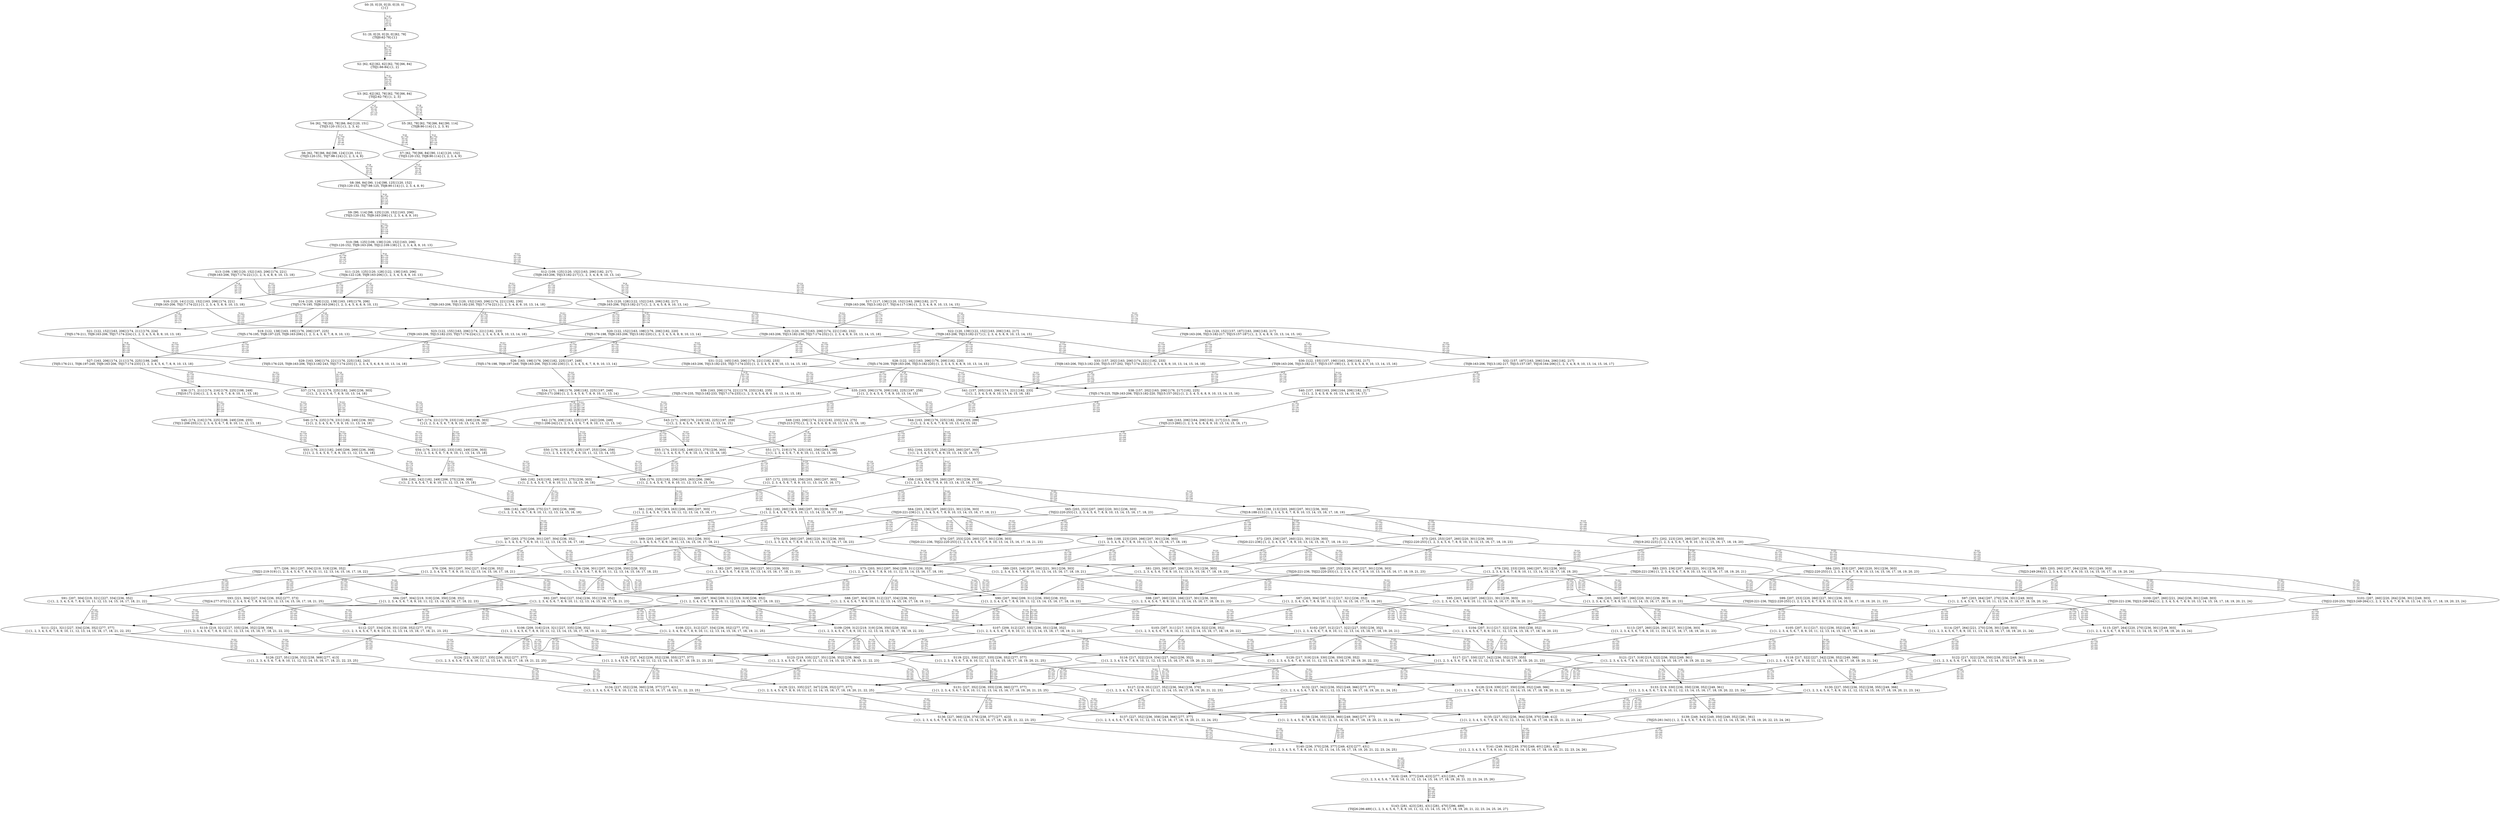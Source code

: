 digraph {
	S0[label="S0: [0, 0] [0, 0] [0, 0] [0, 0] \n{}{}"];
	S1[label="S1: [0, 0] [0, 0] [0, 0] [62, 78] \n{T0J0:62-78}{1}"];
	S2[label="S2: [62, 62] [62, 62] [62, 78] [66, 84] \n{T0J1:66-84}{1, 2}"];
	S3[label="S3: [62, 62] [62, 78] [62, 79] [66, 84] \n{T0J2:62-79}{1, 2, 3}"];
	S4[label="S4: [62, 78] [62, 78] [66, 84] [120, 151] \n{T0J3:120-151}{1, 2, 3, 4}"];
	S5[label="S5: [62, 78] [62, 79] [66, 84] [90, 114] \n{T0J8:90-114}{1, 2, 3, 9}"];
	S6[label="S6: [62, 78] [66, 84] [98, 124] [120, 151] \n{T0J3:120-151, T0J7:98-124}{1, 2, 3, 4, 8}"];
	S7[label="S7: [62, 79] [66, 84] [90, 114] [120, 152] \n{T0J3:120-152, T0J8:90-114}{1, 2, 3, 4, 9}"];
	S8[label="S8: [66, 84] [90, 114] [98, 125] [120, 152] \n{T0J3:120-152, T0J7:98-125, T0J8:90-114}{1, 2, 3, 4, 8, 9}"];
	S9[label="S9: [90, 114] [98, 125] [120, 152] [163, 206] \n{T0J3:120-152, T0J9:163-206}{1, 2, 3, 4, 8, 9, 10}"];
	S10[label="S10: [98, 125] [109, 138] [120, 152] [163, 206] \n{T0J3:120-152, T0J9:163-206, T0J12:109-138}{1, 2, 3, 4, 8, 9, 10, 13}"];
	S11[label="S11: [120, 125] [120, 128] [122, 138] [163, 206] \n{T0J4:122-128, T0J9:163-206}{1, 2, 3, 4, 5, 8, 9, 10, 13}"];
	S12[label="S12: [109, 125] [120, 152] [163, 206] [182, 217] \n{T0J9:163-206, T0J13:182-217}{1, 2, 3, 4, 8, 9, 10, 13, 14}"];
	S13[label="S13: [109, 138] [120, 152] [163, 206] [174, 221] \n{T0J9:163-206, T0J17:174-221}{1, 2, 3, 4, 8, 9, 10, 13, 18}"];
	S14[label="S14: [120, 128] [122, 138] [163, 195] [176, 206] \n{T0J5:176-195, T0J9:163-206}{1, 2, 3, 4, 5, 6, 8, 9, 10, 13}"];
	S15[label="S15: [120, 128] [122, 152] [163, 206] [182, 217] \n{T0J9:163-206, T0J13:182-217}{1, 2, 3, 4, 5, 8, 9, 10, 13, 14}"];
	S16[label="S16: [120, 141] [122, 152] [163, 206] [174, 221] \n{T0J9:163-206, T0J17:174-221}{1, 2, 3, 4, 5, 8, 9, 10, 13, 18}"];
	S17[label="S17: [117, 136] [120, 152] [163, 206] [182, 217] \n{T0J9:163-206, T0J13:182-217, T0J14:117-136}{1, 2, 3, 4, 8, 9, 10, 13, 14, 15}"];
	S18[label="S18: [120, 152] [163, 206] [174, 221] [182, 230] \n{T0J9:163-206, T0J13:182-230, T0J17:174-221}{1, 2, 3, 4, 8, 9, 10, 13, 14, 18}"];
	S19[label="S19: [122, 138] [163, 195] [176, 206] [197, 225] \n{T0J5:176-195, T0J6:197-225, T0J9:163-206}{1, 2, 3, 4, 5, 6, 7, 8, 9, 10, 13}"];
	S20[label="S20: [122, 152] [163, 198] [176, 206] [182, 220] \n{T0J5:176-198, T0J9:163-206, T0J13:182-220}{1, 2, 3, 4, 5, 6, 8, 9, 10, 13, 14}"];
	S21[label="S21: [122, 152] [163, 206] [174, 211] [176, 224] \n{T0J5:176-211, T0J9:163-206, T0J17:174-224}{1, 2, 3, 4, 5, 6, 8, 9, 10, 13, 18}"];
	S22[label="S22: [120, 139] [122, 152] [163, 206] [182, 217] \n{T0J9:163-206, T0J13:182-217}{1, 2, 3, 4, 5, 8, 9, 10, 13, 14, 15}"];
	S23[label="S23: [122, 155] [163, 206] [174, 221] [182, 233] \n{T0J9:163-206, T0J13:182-233, T0J17:174-224}{1, 2, 3, 4, 5, 8, 9, 10, 13, 14, 18}"];
	S24[label="S24: [120, 152] [157, 187] [163, 206] [182, 217] \n{T0J9:163-206, T0J13:182-217, T0J15:157-187}{1, 2, 3, 4, 8, 9, 10, 13, 14, 15, 16}"];
	S25[label="S25: [120, 162] [163, 206] [174, 221] [182, 232] \n{T0J9:163-206, T0J13:182-230, T0J17:174-232}{1, 2, 3, 4, 8, 9, 10, 13, 14, 15, 18}"];
	S26[label="S26: [163, 198] [176, 206] [182, 225] [197, 249] \n{T0J5:176-198, T0J6:197-249, T0J9:163-206, T0J13:182-230}{1, 2, 3, 4, 5, 6, 7, 8, 9, 10, 13, 14}"];
	S27[label="S27: [163, 206] [174, 211] [176, 225] [198, 249] \n{T0J5:176-211, T0J6:197-249, T0J9:163-206, T0J17:174-233}{1, 2, 3, 4, 5, 6, 7, 8, 9, 10, 13, 18}"];
	S28[label="S28: [122, 162] [163, 206] [176, 209] [182, 220] \n{T0J5:176-209, T0J9:163-206, T0J13:182-220}{1, 2, 3, 4, 5, 6, 8, 9, 10, 13, 14, 15}"];
	S29[label="S29: [163, 206] [174, 221] [176, 225] [182, 243] \n{T0J5:176-225, T0J9:163-206, T0J13:182-243, T0J17:174-233}{1, 2, 3, 4, 5, 6, 8, 9, 10, 13, 14, 18}"];
	S30[label="S30: [122, 155] [157, 190] [163, 206] [182, 217] \n{T0J9:163-206, T0J13:182-217, T0J15:157-190}{1, 2, 3, 4, 5, 8, 9, 10, 13, 14, 15, 16}"];
	S31[label="S31: [122, 165] [163, 206] [174, 221] [182, 233] \n{T0J9:163-206, T0J13:182-233, T0J17:174-233}{1, 2, 3, 4, 5, 8, 9, 10, 13, 14, 15, 18}"];
	S32[label="S32: [157, 187] [163, 206] [164, 206] [182, 217] \n{T0J9:163-206, T0J13:182-217, T0J15:157-187, T0J16:164-206}{1, 2, 3, 4, 8, 9, 10, 13, 14, 15, 16, 17}"];
	S33[label="S33: [157, 202] [163, 206] [174, 221] [182, 233] \n{T0J9:163-206, T0J13:182-230, T0J15:157-202, T0J17:174-233}{1, 2, 3, 4, 8, 9, 10, 13, 14, 15, 16, 18}"];
	S34[label="S34: [171, 198] [176, 208] [182, 225] [197, 249] \n{T0J10:171-208}{1, 2, 3, 4, 5, 6, 7, 8, 9, 10, 11, 13, 14}"];
	S35[label="S35: [163, 206] [176, 209] [182, 225] [197, 259] \n{}{1, 2, 3, 4, 5, 6, 7, 8, 9, 10, 13, 14, 15}"];
	S36[label="S36: [171, 211] [174, 216] [176, 225] [198, 249] \n{T0J10:171-216}{1, 2, 3, 4, 5, 6, 7, 8, 9, 10, 11, 13, 18}"];
	S37[label="S37: [174, 221] [176, 225] [182, 249] [236, 303] \n{}{1, 2, 3, 4, 5, 6, 7, 8, 9, 10, 13, 14, 18}"];
	S38[label="S38: [157, 202] [163, 206] [176, 217] [182, 225] \n{T0J5:176-225, T0J9:163-206, T0J13:182-220, T0J15:157-202}{1, 2, 3, 4, 5, 6, 8, 9, 10, 13, 14, 15, 16}"];
	S39[label="S39: [163, 206] [174, 221] [178, 233] [182, 235] \n{T0J5:176-235, T0J13:182-233, T0J17:174-233}{1, 2, 3, 4, 5, 6, 8, 9, 10, 13, 14, 15, 18}"];
	S40[label="S40: [157, 190] [163, 206] [164, 206] [182, 217] \n{}{1, 2, 3, 4, 5, 8, 9, 10, 13, 14, 15, 16, 17}"];
	S41[label="S41: [157, 205] [163, 206] [174, 221] [182, 233] \n{}{1, 2, 3, 4, 5, 8, 9, 10, 13, 14, 15, 16, 18}"];
	S42[label="S42: [176, 208] [182, 225] [197, 242] [206, 249] \n{T0J11:206-242}{1, 2, 3, 4, 5, 6, 7, 8, 9, 10, 11, 12, 13, 14}"];
	S43[label="S43: [171, 209] [176, 216] [182, 225] [197, 259] \n{}{1, 2, 3, 4, 5, 6, 7, 8, 9, 10, 11, 13, 14, 15}"];
	S44[label="S44: [163, 209] [176, 225] [182, 256] [203, 299] \n{}{1, 2, 3, 4, 5, 6, 7, 8, 9, 10, 13, 14, 15, 16}"];
	S45[label="S45: [174, 216] [176, 225] [198, 249] [206, 255] \n{T0J11:206-255}{1, 2, 3, 4, 5, 6, 7, 8, 9, 10, 11, 12, 13, 18}"];
	S46[label="S46: [174, 225] [176, 231] [182, 249] [236, 303] \n{}{1, 2, 3, 4, 5, 6, 7, 8, 9, 10, 11, 13, 14, 18}"];
	S47[label="S47: [174, 221] [178, 233] [182, 249] [236, 303] \n{}{1, 2, 3, 4, 5, 6, 7, 8, 9, 10, 13, 14, 15, 18}"];
	S48[label="S48: [163, 206] [164, 206] [182, 217] [213, 260] \n{T0J5:213-260}{1, 2, 3, 4, 5, 6, 8, 9, 10, 13, 14, 15, 16, 17}"];
	S49[label="S49: [163, 206] [174, 221] [182, 233] [213, 275] \n{T0J5:213-275}{1, 2, 3, 4, 5, 6, 8, 9, 10, 13, 14, 15, 16, 18}"];
	S50[label="S50: [176, 219] [182, 225] [197, 253] [206, 259] \n{}{1, 2, 3, 4, 5, 6, 7, 8, 9, 10, 11, 12, 13, 14, 15}"];
	S51[label="S51: [171, 219] [176, 225] [182, 256] [203, 299] \n{}{1, 2, 3, 4, 5, 6, 7, 8, 9, 10, 11, 13, 14, 15, 16}"];
	S52[label="S52: [164, 225] [182, 256] [203, 260] [207, 303] \n{}{1, 2, 3, 4, 5, 6, 7, 8, 9, 10, 13, 14, 15, 16, 17}"];
	S53[label="S53: [176, 231] [182, 249] [206, 269] [236, 308] \n{}{1, 2, 3, 4, 5, 6, 7, 8, 9, 10, 11, 12, 13, 14, 18}"];
	S54[label="S54: [176, 231] [182, 233] [182, 249] [236, 303] \n{}{1, 2, 3, 4, 5, 6, 7, 8, 9, 10, 11, 13, 14, 15, 18}"];
	S55[label="S55: [174, 233] [182, 249] [213, 275] [236, 303] \n{}{1, 2, 3, 4, 5, 6, 7, 8, 9, 10, 13, 14, 15, 16, 18}"];
	S56[label="S56: [176, 225] [182, 256] [203, 263] [206, 299] \n{}{1, 2, 3, 4, 5, 6, 7, 8, 9, 10, 11, 12, 13, 14, 15, 16}"];
	S57[label="S57: [172, 235] [182, 256] [203, 260] [207, 303] \n{}{1, 2, 3, 4, 5, 6, 7, 8, 9, 10, 11, 13, 14, 15, 16, 17}"];
	S58[label="S58: [182, 256] [203, 260] [207, 301] [236, 303] \n{}{1, 2, 3, 4, 5, 6, 7, 8, 9, 10, 13, 14, 15, 16, 17, 18}"];
	S59[label="S59: [182, 242] [182, 249] [206, 275] [236, 308] \n{}{1, 2, 3, 4, 5, 6, 7, 8, 9, 10, 11, 12, 13, 14, 15, 18}"];
	S60[label="S60: [182, 243] [182, 249] [213, 275] [236, 303] \n{}{1, 2, 3, 4, 5, 6, 7, 8, 9, 10, 11, 13, 14, 15, 16, 18}"];
	S61[label="S61: [182, 256] [203, 263] [206, 280] [207, 303] \n{}{1, 2, 3, 4, 5, 6, 7, 8, 9, 10, 11, 12, 13, 14, 15, 16, 17}"];
	S62[label="S62: [182, 260] [203, 266] [207, 301] [236, 303] \n{}{1, 2, 3, 4, 5, 6, 7, 8, 9, 10, 11, 13, 14, 15, 16, 17, 18}"];
	S63[label="S63: [188, 213] [203, 260] [207, 301] [236, 303] \n{T0J18:188-213}{1, 2, 3, 4, 5, 6, 7, 8, 9, 10, 13, 14, 15, 16, 17, 18, 19}"];
	S64[label="S64: [203, 236] [207, 260] [221, 301] [236, 303] \n{T0J20:221-236}{1, 2, 3, 4, 5, 6, 7, 8, 9, 10, 13, 14, 15, 16, 17, 18, 21}"];
	S65[label="S65: [203, 253] [207, 260] [220, 301] [236, 303] \n{T0J22:220-253}{1, 2, 3, 4, 5, 6, 7, 8, 9, 10, 13, 14, 15, 16, 17, 18, 23}"];
	S66[label="S66: [182, 249] [206, 275] [217, 293] [236, 308] \n{}{1, 2, 3, 4, 5, 6, 7, 8, 9, 10, 11, 12, 13, 14, 15, 16, 18}"];
	S67[label="S67: [203, 275] [206, 301] [207, 304] [236, 352] \n{}{1, 2, 3, 4, 5, 6, 7, 8, 9, 10, 11, 12, 13, 14, 15, 16, 17, 18}"];
	S68[label="S68: [188, 223] [203, 266] [207, 301] [236, 303] \n{}{1, 2, 3, 4, 5, 6, 7, 8, 9, 10, 11, 13, 14, 15, 16, 17, 18, 19}"];
	S69[label="S69: [203, 246] [207, 266] [221, 301] [236, 303] \n{}{1, 2, 3, 4, 5, 6, 7, 8, 9, 10, 11, 13, 14, 15, 16, 17, 18, 21}"];
	S70[label="S70: [203, 260] [207, 266] [220, 301] [236, 303] \n{}{1, 2, 3, 4, 5, 6, 7, 8, 9, 10, 11, 13, 14, 15, 16, 17, 18, 23}"];
	S71[label="S71: [202, 223] [203, 260] [207, 301] [236, 303] \n{T0J19:202-223}{1, 2, 3, 4, 5, 6, 7, 8, 9, 10, 13, 14, 15, 16, 17, 18, 19, 20}"];
	S72[label="S72: [203, 236] [207, 260] [221, 301] [236, 303] \n{T0J20:221-236}{1, 2, 3, 4, 5, 6, 7, 8, 9, 10, 13, 14, 15, 16, 17, 18, 19, 21}"];
	S73[label="S73: [203, 253] [207, 260] [220, 301] [236, 303] \n{T0J22:220-253}{1, 2, 3, 4, 5, 6, 7, 8, 9, 10, 13, 14, 15, 16, 17, 18, 19, 23}"];
	S74[label="S74: [207, 253] [220, 260] [227, 301] [236, 303] \n{T0J20:221-236, T0J22:220-253}{1, 2, 3, 4, 5, 6, 7, 8, 9, 10, 13, 14, 15, 16, 17, 18, 21, 23}"];
	S75[label="S75: [203, 301] [207, 304] [209, 311] [236, 352] \n{}{1, 2, 3, 4, 5, 6, 7, 8, 9, 10, 11, 12, 13, 14, 15, 16, 17, 18, 19}"];
	S76[label="S76: [206, 301] [207, 304] [227, 334] [236, 352] \n{}{1, 2, 3, 4, 5, 6, 7, 8, 9, 10, 11, 12, 13, 14, 15, 16, 17, 18, 21}"];
	S77[label="S77: [206, 301] [207, 304] [219, 319] [236, 352] \n{T0J21:219-319}{1, 2, 3, 4, 5, 6, 7, 8, 9, 10, 11, 12, 13, 14, 15, 16, 17, 18, 22}"];
	S78[label="S78: [206, 301] [207, 304] [236, 350] [238, 352] \n{}{1, 2, 3, 4, 5, 6, 7, 8, 9, 10, 11, 12, 13, 14, 15, 16, 17, 18, 23}"];
	S79[label="S79: [202, 233] [203, 266] [207, 301] [236, 303] \n{}{1, 2, 3, 4, 5, 6, 7, 8, 9, 10, 11, 13, 14, 15, 16, 17, 18, 19, 20}"];
	S80[label="S80: [203, 246] [207, 266] [221, 301] [236, 303] \n{}{1, 2, 3, 4, 5, 6, 7, 8, 9, 10, 11, 13, 14, 15, 16, 17, 18, 19, 21}"];
	S81[label="S81: [203, 260] [207, 266] [220, 301] [236, 303] \n{}{1, 2, 3, 4, 5, 6, 7, 8, 9, 10, 11, 13, 14, 15, 16, 17, 18, 19, 23}"];
	S82[label="S82: [207, 260] [220, 266] [227, 301] [236, 303] \n{}{1, 2, 3, 4, 5, 6, 7, 8, 9, 10, 11, 13, 14, 15, 16, 17, 18, 21, 23}"];
	S83[label="S83: [203, 236] [207, 260] [221, 301] [236, 303] \n{T0J20:221-236}{1, 2, 3, 4, 5, 6, 7, 8, 9, 10, 13, 14, 15, 16, 17, 18, 19, 20, 21}"];
	S84[label="S84: [203, 253] [207, 260] [220, 301] [236, 303] \n{T0J22:220-253}{1, 2, 3, 4, 5, 6, 7, 8, 9, 10, 13, 14, 15, 16, 17, 18, 19, 20, 23}"];
	S85[label="S85: [203, 260] [207, 264] [236, 301] [249, 303] \n{T0J23:249-264}{1, 2, 3, 4, 5, 6, 7, 8, 9, 10, 13, 14, 15, 16, 17, 18, 19, 20, 24}"];
	S86[label="S86: [207, 253] [220, 260] [227, 301] [236, 303] \n{T0J20:221-236, T0J22:220-253}{1, 2, 3, 4, 5, 6, 7, 8, 9, 10, 13, 14, 15, 16, 17, 18, 19, 21, 23}"];
	S87[label="S87: [203, 304] [207, 311] [217, 321] [236, 352] \n{}{1, 2, 3, 4, 5, 6, 7, 8, 9, 10, 11, 12, 13, 14, 15, 16, 17, 18, 19, 20}"];
	S88[label="S88: [207, 304] [209, 312] [227, 334] [236, 352] \n{}{1, 2, 3, 4, 5, 6, 7, 8, 9, 10, 11, 12, 13, 14, 15, 16, 17, 18, 19, 21}"];
	S89[label="S89: [207, 304] [209, 311] [219, 319] [236, 352] \n{}{1, 2, 3, 4, 5, 6, 7, 8, 9, 10, 11, 12, 13, 14, 15, 16, 17, 18, 19, 22}"];
	S90[label="S90: [207, 304] [209, 311] [236, 350] [238, 352] \n{}{1, 2, 3, 4, 5, 6, 7, 8, 9, 10, 11, 12, 13, 14, 15, 16, 17, 18, 19, 23}"];
	S91[label="S91: [207, 304] [219, 321] [227, 334] [236, 352] \n{}{1, 2, 3, 4, 5, 6, 7, 8, 9, 10, 11, 12, 13, 14, 15, 16, 17, 18, 21, 22}"];
	S92[label="S92: [207, 304] [227, 334] [236, 351] [238, 352] \n{}{1, 2, 3, 4, 5, 6, 7, 8, 9, 10, 11, 12, 13, 14, 15, 16, 17, 18, 21, 23}"];
	S93[label="S93: [221, 304] [227, 334] [236, 352] [277, 373] \n{T0J24:277-373}{1, 2, 3, 4, 5, 6, 7, 8, 9, 10, 11, 12, 13, 14, 15, 16, 17, 18, 21, 25}"];
	S94[label="S94: [207, 304] [219, 319] [236, 350] [238, 352] \n{}{1, 2, 3, 4, 5, 6, 7, 8, 9, 10, 11, 12, 13, 14, 15, 16, 17, 18, 22, 23}"];
	S95[label="S95: [203, 246] [207, 266] [221, 301] [236, 303] \n{}{1, 2, 3, 4, 5, 6, 7, 8, 9, 10, 11, 13, 14, 15, 16, 17, 18, 19, 20, 21}"];
	S96[label="S96: [203, 260] [207, 266] [220, 301] [236, 303] \n{}{1, 2, 3, 4, 5, 6, 7, 8, 9, 10, 11, 13, 14, 15, 16, 17, 18, 19, 20, 23}"];
	S97[label="S97: [203, 264] [207, 270] [236, 301] [249, 303] \n{}{1, 2, 3, 4, 5, 6, 7, 8, 9, 10, 11, 13, 14, 15, 16, 17, 18, 19, 20, 24}"];
	S98[label="S98: [207, 260] [220, 266] [227, 301] [236, 303] \n{}{1, 2, 3, 4, 5, 6, 7, 8, 9, 10, 11, 13, 14, 15, 16, 17, 18, 19, 21, 23}"];
	S99[label="S99: [207, 253] [220, 260] [227, 301] [236, 303] \n{T0J20:221-236, T0J22:220-253}{1, 2, 3, 4, 5, 6, 7, 8, 9, 10, 13, 14, 15, 16, 17, 18, 19, 20, 21, 23}"];
	S100[label="S100: [207, 260] [221, 264] [236, 301] [249, 303] \n{T0J20:221-236, T0J23:249-264}{1, 2, 3, 4, 5, 6, 7, 8, 9, 10, 13, 14, 15, 16, 17, 18, 19, 20, 21, 24}"];
	S101[label="S101: [207, 260] [220, 264] [236, 301] [249, 303] \n{T0J22:220-253, T0J23:249-264}{1, 2, 3, 4, 5, 6, 7, 8, 9, 10, 13, 14, 15, 16, 17, 18, 19, 20, 23, 24}"];
	S102[label="S102: [207, 312] [217, 322] [227, 335] [236, 352] \n{}{1, 2, 3, 4, 5, 6, 7, 8, 9, 10, 11, 12, 13, 14, 15, 16, 17, 18, 19, 20, 21}"];
	S103[label="S103: [207, 311] [217, 319] [219, 322] [236, 352] \n{}{1, 2, 3, 4, 5, 6, 7, 8, 9, 10, 11, 12, 13, 14, 15, 16, 17, 18, 19, 20, 22}"];
	S104[label="S104: [207, 311] [217, 322] [236, 350] [238, 352] \n{}{1, 2, 3, 4, 5, 6, 7, 8, 9, 10, 11, 12, 13, 14, 15, 16, 17, 18, 19, 20, 23}"];
	S105[label="S105: [207, 311] [217, 321] [236, 352] [249, 361] \n{}{1, 2, 3, 4, 5, 6, 7, 8, 9, 10, 11, 12, 13, 14, 15, 16, 17, 18, 19, 20, 24}"];
	S106[label="S106: [209, 316] [219, 321] [227, 335] [236, 352] \n{}{1, 2, 3, 4, 5, 6, 7, 8, 9, 10, 11, 12, 13, 14, 15, 16, 17, 18, 19, 21, 22}"];
	S107[label="S107: [209, 312] [227, 335] [236, 351] [238, 352] \n{}{1, 2, 3, 4, 5, 6, 7, 8, 9, 10, 11, 12, 13, 14, 15, 16, 17, 18, 19, 21, 23}"];
	S108[label="S108: [221, 312] [227, 334] [236, 352] [277, 373] \n{}{1, 2, 3, 4, 5, 6, 7, 8, 9, 10, 11, 12, 13, 14, 15, 16, 17, 18, 19, 21, 25}"];
	S109[label="S109: [209, 312] [219, 319] [236, 350] [238, 352] \n{}{1, 2, 3, 4, 5, 6, 7, 8, 9, 10, 11, 12, 13, 14, 15, 16, 17, 18, 19, 22, 23}"];
	S110[label="S110: [219, 321] [227, 335] [236, 352] [238, 356] \n{}{1, 2, 3, 4, 5, 6, 7, 8, 9, 10, 11, 12, 13, 14, 15, 16, 17, 18, 21, 22, 23}"];
	S111[label="S111: [221, 321] [227, 334] [236, 352] [277, 377] \n{}{1, 2, 3, 4, 5, 6, 7, 8, 9, 10, 11, 12, 13, 14, 15, 16, 17, 18, 21, 22, 25}"];
	S112[label="S112: [227, 334] [236, 351] [238, 352] [277, 373] \n{}{1, 2, 3, 4, 5, 6, 7, 8, 9, 10, 11, 12, 13, 14, 15, 16, 17, 18, 21, 23, 25}"];
	S113[label="S113: [207, 260] [220, 266] [227, 301] [236, 303] \n{}{1, 2, 3, 4, 5, 6, 7, 8, 9, 10, 11, 13, 14, 15, 16, 17, 18, 19, 20, 21, 23}"];
	S114[label="S114: [207, 264] [221, 270] [236, 301] [249, 303] \n{}{1, 2, 3, 4, 5, 6, 7, 8, 9, 10, 11, 13, 14, 15, 16, 17, 18, 19, 20, 21, 24}"];
	S115[label="S115: [207, 264] [220, 270] [236, 301] [249, 303] \n{}{1, 2, 3, 4, 5, 6, 7, 8, 9, 10, 11, 13, 14, 15, 16, 17, 18, 19, 20, 23, 24}"];
	S116[label="S116: [217, 322] [219, 334] [227, 342] [236, 352] \n{}{1, 2, 3, 4, 5, 6, 7, 8, 9, 10, 11, 12, 13, 14, 15, 16, 17, 18, 19, 20, 21, 22}"];
	S117[label="S117: [217, 330] [227, 342] [236, 352] [238, 355] \n{}{1, 2, 3, 4, 5, 6, 7, 8, 9, 10, 11, 12, 13, 14, 15, 16, 17, 18, 19, 20, 21, 23}"];
	S118[label="S118: [217, 322] [227, 342] [236, 352] [249, 366] \n{}{1, 2, 3, 4, 5, 6, 7, 8, 9, 10, 11, 12, 13, 14, 15, 16, 17, 18, 19, 20, 21, 24}"];
	S119[label="S119: [221, 330] [227, 335] [236, 352] [277, 377] \n{}{1, 2, 3, 4, 5, 6, 7, 8, 9, 10, 11, 12, 13, 14, 15, 16, 17, 18, 19, 20, 21, 25}"];
	S120[label="S120: [217, 319] [219, 330] [236, 350] [238, 352] \n{}{1, 2, 3, 4, 5, 6, 7, 8, 9, 10, 11, 12, 13, 14, 15, 16, 17, 18, 19, 20, 22, 23}"];
	S121[label="S121: [217, 319] [219, 322] [236, 352] [249, 361] \n{}{1, 2, 3, 4, 5, 6, 7, 8, 9, 10, 11, 12, 13, 14, 15, 16, 17, 18, 19, 20, 22, 24}"];
	S122[label="S122: [217, 322] [236, 350] [238, 352] [249, 361] \n{}{1, 2, 3, 4, 5, 6, 7, 8, 9, 10, 11, 12, 13, 14, 15, 16, 17, 18, 19, 20, 23, 24}"];
	S123[label="S123: [219, 335] [227, 351] [236, 352] [238, 364] \n{}{1, 2, 3, 4, 5, 6, 7, 8, 9, 10, 11, 12, 13, 14, 15, 16, 17, 18, 19, 21, 22, 23}"];
	S124[label="S124: [221, 329] [227, 335] [236, 352] [277, 377] \n{}{1, 2, 3, 4, 5, 6, 7, 8, 9, 10, 11, 12, 13, 14, 15, 16, 17, 18, 19, 21, 22, 25}"];
	S125[label="S125: [227, 342] [236, 352] [238, 355] [277, 377] \n{}{1, 2, 3, 4, 5, 6, 7, 8, 9, 10, 11, 12, 13, 14, 15, 16, 17, 18, 19, 21, 23, 25}"];
	S126[label="S126: [227, 351] [236, 352] [238, 369] [277, 413] \n{}{1, 2, 3, 4, 5, 6, 7, 8, 9, 10, 11, 12, 13, 14, 15, 16, 17, 18, 21, 22, 23, 25}"];
	S127[label="S127: [219, 351] [227, 352] [236, 364] [238, 370] \n{}{1, 2, 3, 4, 5, 6, 7, 8, 9, 10, 11, 12, 13, 14, 15, 16, 17, 18, 19, 20, 21, 22, 23}"];
	S128[label="S128: [219, 339] [227, 350] [236, 352] [249, 366] \n{}{1, 2, 3, 4, 5, 6, 7, 8, 9, 10, 11, 12, 13, 14, 15, 16, 17, 18, 19, 20, 21, 22, 24}"];
	S129[label="S129: [221, 335] [227, 347] [236, 352] [277, 377] \n{}{1, 2, 3, 4, 5, 6, 7, 8, 9, 10, 11, 12, 13, 14, 15, 16, 17, 18, 19, 20, 21, 22, 25}"];
	S130[label="S130: [227, 350] [236, 352] [238, 355] [249, 366] \n{}{1, 2, 3, 4, 5, 6, 7, 8, 9, 10, 11, 12, 13, 14, 15, 16, 17, 18, 19, 20, 21, 23, 24}"];
	S131[label="S131: [227, 352] [236, 355] [238, 360] [277, 377] \n{}{1, 2, 3, 4, 5, 6, 7, 8, 9, 10, 11, 12, 13, 14, 15, 16, 17, 18, 19, 20, 21, 23, 25}"];
	S132[label="S132: [227, 342] [236, 352] [249, 366] [277, 377] \n{}{1, 2, 3, 4, 5, 6, 7, 8, 9, 10, 11, 12, 13, 14, 15, 16, 17, 18, 19, 20, 21, 24, 25}"];
	S133[label="S133: [219, 330] [236, 350] [238, 352] [249, 361] \n{}{1, 2, 3, 4, 5, 6, 7, 8, 9, 10, 11, 12, 13, 14, 15, 16, 17, 18, 19, 20, 22, 23, 24}"];
	S134[label="S134: [227, 352] [236, 360] [238, 377] [277, 421] \n{}{1, 2, 3, 4, 5, 6, 7, 8, 9, 10, 11, 12, 13, 14, 15, 16, 17, 18, 19, 21, 22, 23, 25}"];
	S135[label="S135: [227, 352] [236, 364] [238, 370] [249, 412] \n{}{1, 2, 3, 4, 5, 6, 7, 8, 9, 10, 11, 12, 13, 14, 15, 16, 17, 18, 19, 20, 21, 22, 23, 24}"];
	S136[label="S136: [227, 360] [236, 370] [238, 377] [277, 423] \n{}{1, 2, 3, 4, 5, 6, 7, 8, 9, 10, 11, 12, 13, 14, 15, 16, 17, 18, 19, 20, 21, 22, 23, 25}"];
	S137[label="S137: [227, 352] [236, 359] [249, 366] [277, 377] \n{}{1, 2, 3, 4, 5, 6, 7, 8, 9, 10, 11, 12, 13, 14, 15, 16, 17, 18, 19, 20, 21, 22, 24, 25}"];
	S138[label="S138: [236, 355] [238, 360] [249, 366] [277, 377] \n{}{1, 2, 3, 4, 5, 6, 7, 8, 9, 10, 11, 12, 13, 14, 15, 16, 17, 18, 19, 20, 21, 23, 24, 25}"];
	S139[label="S139: [249, 343] [249, 350] [249, 352] [281, 361] \n{T0J25:281-343}{1, 2, 3, 4, 5, 6, 7, 8, 9, 10, 11, 12, 13, 14, 15, 16, 17, 18, 19, 20, 22, 23, 24, 26}"];
	S140[label="S140: [236, 370] [238, 377] [249, 423] [277, 431] \n{}{1, 2, 3, 4, 5, 6, 7, 8, 9, 10, 11, 12, 13, 14, 15, 16, 17, 18, 19, 20, 21, 22, 23, 24, 25}"];
	S141[label="S141: [249, 364] [249, 370] [249, 401] [281, 412] \n{}{1, 2, 3, 4, 5, 6, 7, 8, 9, 10, 11, 12, 13, 14, 15, 16, 17, 18, 19, 20, 21, 22, 23, 24, 26}"];
	S142[label="S142: [249, 377] [249, 423] [277, 431] [281, 470] \n{}{1, 2, 3, 4, 5, 6, 7, 8, 9, 10, 11, 12, 13, 14, 15, 16, 17, 18, 19, 20, 21, 22, 23, 24, 25, 26}"];
	S143[label="S143: [281, 423] [281, 431] [281, 470] [296, 489] \n{T0J26:296-489}{1, 2, 3, 4, 5, 6, 7, 8, 9, 10, 11, 12, 13, 14, 15, 16, 17, 18, 19, 20, 21, 22, 23, 24, 25, 26, 27}"];
	S0 -> S1[label="T0 J0\nDL=750\nES=0\nLS=0\nEF=62\nLF=78",fontsize=8];
	S1 -> S2[label="T0 J1\nDL=750\nES=62\nLS=78\nEF=66\nLF=84",fontsize=8];
	S2 -> S3[label="T0 J2\nDL=750\nES=62\nLS=78\nEF=62\nLF=79",fontsize=8];
	S3 -> S4[label="T0 J3\nDL=750\nES=62\nLS=78\nEF=120\nLF=151",fontsize=8];
	S3 -> S5[label="T0 J8\nDL=750\nES=62\nLS=78\nEF=90\nLF=114",fontsize=8];
	S4 -> S6[label="T0 J7\nDL=750\nES=62\nLS=78\nEF=98\nLF=124",fontsize=8];
	S4 -> S7[label="T0 J8\nDL=750\nES=62\nLS=78\nEF=90\nLF=114",fontsize=8];
	S5 -> S7[label="T0 J3\nDL=750\nES=62\nLS=79\nEF=120\nLF=152",fontsize=8];
	S6 -> S8[label="T0 J8\nDL=750\nES=62\nLS=78\nEF=90\nLF=114",fontsize=8];
	S7 -> S8[label="T0 J7\nDL=750\nES=62\nLS=79\nEF=98\nLF=125",fontsize=8];
	S8 -> S9[label="T0 J9\nDL=750\nES=90\nLS=114\nEF=163\nLF=206",fontsize=8];
	S9 -> S10[label="T0 J12\nDL=750\nES=90\nLS=114\nEF=109\nLF=138",fontsize=8];
	S10 -> S11[label="T0 J4\nDL=750\nES=120\nLS=125\nEF=122\nLF=128",fontsize=8];
	S10 -> S12[label="T0 J13\nDL=750\nES=109\nLS=125\nEF=182\nLF=217",fontsize=8];
	S10 -> S13[label="T0 J17\nDL=750\nES=98\nLS=125\nEF=174\nLF=221",fontsize=8];
	S11 -> S14[label="T0 J5\nDL=750\nES=120\nLS=125\nEF=176\nLF=195",fontsize=8];
	S11 -> S15[label="T0 J13\nDL=750\nES=120\nLS=125\nEF=193\nLF=217",fontsize=8];
	S11 -> S16[label="T0 J17\nDL=750\nES=120\nLS=125\nEF=196\nLF=221",fontsize=8];
	S12 -> S15[label="T0 J4\nDL=750\nES=120\nLS=125\nEF=122\nLF=128",fontsize=8];
	S12 -> S17[label="T0 J14\nDL=750\nES=109\nLS=125\nEF=117\nLF=136",fontsize=8];
	S12 -> S18[label="T0 J17\nDL=750\nES=109\nLS=125\nEF=185\nLF=221",fontsize=8];
	S13 -> S16[label="T0 J4\nDL=750\nES=120\nLS=138\nEF=122\nLF=141",fontsize=8];
	S13 -> S18[label="T0 J13\nDL=750\nES=109\nLS=138\nEF=182\nLF=230",fontsize=8];
	S14 -> S19[label="T0 J6\nDL=750\nES=120\nLS=128\nEF=197\nLF=225",fontsize=8];
	S14 -> S20[label="T0 J13\nDL=750\nES=120\nLS=128\nEF=193\nLF=220",fontsize=8];
	S14 -> S21[label="T0 J17\nDL=750\nES=120\nLS=128\nEF=196\nLF=224",fontsize=8];
	S15 -> S20[label="T0 J5\nDL=750\nES=120\nLS=128\nEF=176\nLF=198",fontsize=8];
	S15 -> S22[label="T0 J14\nDL=750\nES=120\nLS=128\nEF=128\nLF=139",fontsize=8];
	S15 -> S23[label="T0 J17\nDL=750\nES=120\nLS=128\nEF=196\nLF=224",fontsize=8];
	S16 -> S21[label="T0 J5\nDL=750\nES=120\nLS=141\nEF=176\nLF=211",fontsize=8];
	S16 -> S23[label="T0 J13\nDL=750\nES=120\nLS=141\nEF=193\nLF=233",fontsize=8];
	S17 -> S22[label="T0 J4\nDL=750\nES=120\nLS=136\nEF=122\nLF=139",fontsize=8];
	S17 -> S24[label="T0 J15\nDL=750\nES=117\nLS=136\nEF=157\nLF=187",fontsize=8];
	S17 -> S25[label="T0 J17\nDL=750\nES=117\nLS=136\nEF=193\nLF=232",fontsize=8];
	S18 -> S23[label="T0 J4\nDL=750\nES=120\nLS=152\nEF=122\nLF=155",fontsize=8];
	S18 -> S25[label="T0 J14\nDL=750\nES=120\nLS=151\nEF=128\nLF=162",fontsize=8];
	S19 -> S26[label="T0 J13\nDL=750\nES=122\nLS=138\nEF=195\nLF=230",fontsize=8];
	S19 -> S27[label="T0 J17\nDL=750\nES=122\nLS=137\nEF=198\nLF=233",fontsize=8];
	S20 -> S26[label="T0 J6\nDL=750\nES=122\nLS=152\nEF=199\nLF=249",fontsize=8];
	S20 -> S28[label="T0 J14\nDL=750\nES=122\nLS=151\nEF=130\nLF=162",fontsize=8];
	S20 -> S29[label="T0 J17\nDL=750\nES=122\nLS=137\nEF=198\nLF=233",fontsize=8];
	S21 -> S27[label="T0 J6\nDL=750\nES=122\nLS=152\nEF=199\nLF=249",fontsize=8];
	S21 -> S29[label="T0 J13\nDL=750\nES=122\nLS=151\nEF=195\nLF=243",fontsize=8];
	S22 -> S28[label="T0 J5\nDL=750\nES=120\nLS=139\nEF=176\nLF=209",fontsize=8];
	S22 -> S30[label="T0 J15\nDL=750\nES=120\nLS=139\nEF=160\nLF=190",fontsize=8];
	S22 -> S31[label="T0 J17\nDL=750\nES=120\nLS=137\nEF=196\nLF=233",fontsize=8];
	S23 -> S29[label="T0 J5\nDL=750\nES=122\nLS=155\nEF=178\nLF=225",fontsize=8];
	S23 -> S31[label="T0 J14\nDL=750\nES=122\nLS=151\nEF=130\nLF=162",fontsize=8];
	S24 -> S30[label="T0 J4\nDL=750\nES=120\nLS=152\nEF=122\nLF=155",fontsize=8];
	S24 -> S32[label="T0 J16\nDL=750\nES=120\nLS=151\nEF=164\nLF=206",fontsize=8];
	S24 -> S33[label="T0 J17\nDL=750\nES=120\nLS=137\nEF=196\nLF=233",fontsize=8];
	S25 -> S31[label="T0 J4\nDL=750\nES=120\nLS=162\nEF=122\nLF=165",fontsize=8];
	S25 -> S33[label="T0 J15\nDL=750\nES=120\nLS=151\nEF=160\nLF=202",fontsize=8];
	S26 -> S34[label="T0 J10\nDL=750\nES=163\nLS=198\nEF=171\nLF=208",fontsize=8];
	S26 -> S35[label="T0 J14\nDL=750\nES=163\nLS=198\nEF=171\nLF=209",fontsize=8];
	S27 -> S36[label="T0 J10\nDL=750\nES=163\nLS=206\nEF=171\nLF=216",fontsize=8];
	S27 -> S37[label="T0 J13\nDL=750\nES=163\nLS=205\nEF=236\nLF=297",fontsize=8];
	S28 -> S35[label="T0 J6\nDL=750\nES=122\nLS=162\nEF=199\nLF=259",fontsize=8];
	S28 -> S38[label="T0 J15\nDL=750\nES=122\nLS=151\nEF=162\nLF=202",fontsize=8];
	S28 -> S39[label="T0 J17\nDL=750\nES=122\nLS=137\nEF=198\nLF=233",fontsize=8];
	S29 -> S37[label="T0 J6\nDL=750\nES=163\nLS=206\nEF=240\nLF=303",fontsize=8];
	S30 -> S38[label="T0 J5\nDL=750\nES=122\nLS=155\nEF=178\nLF=225",fontsize=8];
	S30 -> S40[label="T0 J16\nDL=750\nES=122\nLS=151\nEF=166\nLF=206",fontsize=8];
	S30 -> S41[label="T0 J17\nDL=750\nES=122\nLS=137\nEF=198\nLF=233",fontsize=8];
	S31 -> S39[label="T0 J5\nDL=750\nES=122\nLS=165\nEF=178\nLF=235",fontsize=8];
	S31 -> S41[label="T0 J15\nDL=750\nES=122\nLS=151\nEF=162\nLF=202",fontsize=8];
	S32 -> S40[label="T0 J4\nDL=750\nES=157\nLS=187\nEF=159\nLF=190",fontsize=8];
	S33 -> S41[label="T0 J4\nDL=750\nES=157\nLS=202\nEF=159\nLF=205",fontsize=8];
	S34 -> S42[label="T0 J11\nDL=750\nES=171\nLS=198\nEF=206\nLF=242",fontsize=8];
	S34 -> S43[label="T0 J14\nDL=750\nES=171\nLS=198\nEF=179\nLF=209",fontsize=8];
	S35 -> S43[label="T0 J10\nDL=750\nES=163\nLS=206\nEF=171\nLF=216",fontsize=8];
	S35 -> S44[label="T0 J15\nDL=750\nES=163\nLS=205\nEF=203\nLF=256",fontsize=8];
	S36 -> S45[label="T0 J11\nDL=750\nES=171\nLS=211\nEF=206\nLF=255",fontsize=8];
	S36 -> S46[label="T0 J13\nDL=750\nES=171\nLS=205\nEF=244\nLF=297",fontsize=8];
	S37 -> S46[label="T0 J10\nDL=750\nES=174\nLS=221\nEF=182\nLF=231",fontsize=8];
	S37 -> S47[label="T0 J14\nDL=750\nES=174\nLS=205\nEF=182\nLF=216",fontsize=8];
	S38 -> S44[label="T0 J6\nDL=750\nES=157\nLS=202\nEF=234\nLF=299",fontsize=8];
	S39 -> S47[label="T0 J6\nDL=750\nES=163\nLS=206\nEF=240\nLF=303",fontsize=8];
	S40 -> S48[label="T0 J5\nDL=750\nES=157\nLS=190\nEF=213\nLF=260",fontsize=8];
	S41 -> S49[label="T0 J5\nDL=750\nES=157\nLS=205\nEF=213\nLF=275",fontsize=8];
	S42 -> S50[label="T0 J14\nDL=750\nES=176\nLS=208\nEF=184\nLF=219",fontsize=8];
	S43 -> S50[label="T0 J11\nDL=750\nES=171\nLS=209\nEF=206\nLF=253",fontsize=8];
	S43 -> S51[label="T0 J15\nDL=750\nES=171\nLS=205\nEF=211\nLF=256",fontsize=8];
	S44 -> S51[label="T0 J10\nDL=750\nES=163\nLS=209\nEF=171\nLF=219",fontsize=8];
	S44 -> S52[label="T0 J16\nDL=750\nES=163\nLS=205\nEF=207\nLF=260",fontsize=8];
	S45 -> S53[label="T0 J13\nDL=750\nES=174\nLS=216\nEF=247\nLF=308",fontsize=8];
	S46 -> S53[label="T0 J11\nDL=750\nES=174\nLS=225\nEF=209\nLF=269",fontsize=8];
	S46 -> S54[label="T0 J14\nDL=750\nES=174\nLS=205\nEF=182\nLF=216",fontsize=8];
	S47 -> S54[label="T0 J10\nDL=750\nES=174\nLS=221\nEF=182\nLF=231",fontsize=8];
	S47 -> S55[label="T0 J15\nDL=750\nES=174\nLS=205\nEF=214\nLF=256",fontsize=8];
	S48 -> S52[label="T0 J6\nDL=750\nES=163\nLS=206\nEF=240\nLF=303",fontsize=8];
	S49 -> S55[label="T0 J6\nDL=750\nES=163\nLS=206\nEF=240\nLF=303",fontsize=8];
	S50 -> S56[label="T0 J15\nDL=750\nES=176\nLS=219\nEF=216\nLF=270",fontsize=8];
	S51 -> S56[label="T0 J11\nDL=750\nES=171\nLS=219\nEF=206\nLF=263",fontsize=8];
	S51 -> S57[label="T0 J16\nDL=750\nES=171\nLS=205\nEF=215\nLF=260",fontsize=8];
	S52 -> S57[label="T0 J10\nDL=750\nES=164\nLS=225\nEF=172\nLF=235",fontsize=8];
	S52 -> S58[label="T0 J17\nDL=750\nES=164\nLS=205\nEF=240\nLF=301",fontsize=8];
	S53 -> S59[label="T0 J14\nDL=750\nES=176\nLS=231\nEF=184\nLF=242",fontsize=8];
	S54 -> S59[label="T0 J11\nDL=750\nES=176\nLS=231\nEF=211\nLF=275",fontsize=8];
	S54 -> S60[label="T0 J15\nDL=750\nES=176\nLS=205\nEF=216\nLF=256",fontsize=8];
	S55 -> S60[label="T0 J10\nDL=750\nES=174\nLS=233\nEF=182\nLF=243",fontsize=8];
	S55 -> S58[label="T0 J16\nDL=750\nES=174\nLS=205\nEF=218\nLF=260",fontsize=8];
	S56 -> S61[label="T0 J16\nDL=750\nES=176\nLS=225\nEF=220\nLF=280",fontsize=8];
	S57 -> S61[label="T0 J11\nDL=750\nES=172\nLS=235\nEF=207\nLF=279",fontsize=8];
	S57 -> S62[label="T0 J17\nDL=750\nES=172\nLS=205\nEF=248\nLF=301",fontsize=8];
	S58 -> S62[label="T0 J10\nDL=750\nES=182\nLS=256\nEF=190\nLF=266",fontsize=8];
	S58 -> S63[label="T0 J18\nDL=750\nES=182\nLS=205\nEF=188\nLF=213",fontsize=8];
	S58 -> S64[label="T0 J20\nDL=750\nES=197\nLS=205\nEF=221\nLF=236",fontsize=8];
	S58 -> S65[label="T0 J22\nDL=750\nES=182\nLS=205\nEF=220\nLF=253",fontsize=8];
	S59 -> S66[label="T0 J15\nDL=750\nES=182\nLS=242\nEF=222\nLF=293",fontsize=8];
	S60 -> S66[label="T0 J11\nDL=750\nES=182\nLS=243\nEF=217\nLF=287",fontsize=8];
	S60 -> S62[label="T0 J16\nDL=750\nES=182\nLS=205\nEF=226\nLF=260",fontsize=8];
	S61 -> S67[label="T0 J17\nDL=750\nES=182\nLS=256\nEF=258\nLF=352",fontsize=8];
	S62 -> S67[label="T0 J11\nDL=750\nES=182\nLS=260\nEF=217\nLF=304",fontsize=8];
	S62 -> S68[label="T0 J18\nDL=750\nES=182\nLS=205\nEF=188\nLF=213",fontsize=8];
	S62 -> S69[label="T0 J20\nDL=750\nES=197\nLS=205\nEF=221\nLF=236",fontsize=8];
	S62 -> S70[label="T0 J22\nDL=750\nES=182\nLS=205\nEF=220\nLF=253",fontsize=8];
	S63 -> S68[label="T0 J10\nDL=750\nES=188\nLS=213\nEF=196\nLF=223",fontsize=8];
	S63 -> S71[label="T0 J19\nDL=750\nES=188\nLS=205\nEF=202\nLF=223",fontsize=8];
	S63 -> S72[label="T0 J20\nDL=750\nES=197\nLS=205\nEF=221\nLF=236",fontsize=8];
	S63 -> S73[label="T0 J22\nDL=750\nES=188\nLS=205\nEF=226\nLF=253",fontsize=8];
	S64 -> S69[label="T0 J10\nDL=750\nES=203\nLS=236\nEF=211\nLF=246",fontsize=8];
	S64 -> S72[label="T0 J18\nDL=750\nES=203\nLS=205\nEF=209\nLF=213",fontsize=8];
	S64 -> S74[label="T0 J22\nDL=750\nES=203\nLS=205\nEF=241\nLF=253",fontsize=8];
	S65 -> S70[label="T0 J10\nDL=750\nES=203\nLS=253\nEF=211\nLF=263",fontsize=8];
	S65 -> S73[label="T0 J18\nDL=750\nES=203\nLS=205\nEF=209\nLF=213",fontsize=8];
	S65 -> S74[label="T0 J20\nDL=750\nES=203\nLS=205\nEF=227\nLF=236",fontsize=8];
	S66 -> S67[label="T0 J16\nDL=750\nES=182\nLS=249\nEF=226\nLF=304",fontsize=8];
	S67 -> S75[label="T0 J18\nDL=750\nES=203\nLS=303\nEF=209\nLF=311",fontsize=8];
	S67 -> S76[label="T0 J20\nDL=750\nES=203\nLS=303\nEF=227\nLF=334",fontsize=8];
	S67 -> S77[label="T0 J21\nDL=750\nES=206\nLS=302\nEF=219\nLF=319",fontsize=8];
	S67 -> S78[label="T0 J22\nDL=750\nES=203\nLS=302\nEF=241\nLF=350",fontsize=8];
	S68 -> S75[label="T0 J11\nDL=750\nES=188\nLS=223\nEF=223\nLF=267",fontsize=8];
	S68 -> S79[label="T0 J19\nDL=750\nES=188\nLS=205\nEF=202\nLF=223",fontsize=8];
	S68 -> S80[label="T0 J20\nDL=750\nES=197\nLS=205\nEF=221\nLF=236",fontsize=8];
	S68 -> S81[label="T0 J22\nDL=750\nES=188\nLS=205\nEF=226\nLF=253",fontsize=8];
	S69 -> S76[label="T0 J11\nDL=750\nES=203\nLS=246\nEF=238\nLF=290",fontsize=8];
	S69 -> S80[label="T0 J18\nDL=750\nES=203\nLS=205\nEF=209\nLF=213",fontsize=8];
	S69 -> S82[label="T0 J22\nDL=750\nES=203\nLS=205\nEF=241\nLF=253",fontsize=8];
	S70 -> S78[label="T0 J11\nDL=750\nES=203\nLS=260\nEF=238\nLF=304",fontsize=8];
	S70 -> S81[label="T0 J18\nDL=750\nES=203\nLS=205\nEF=209\nLF=213",fontsize=8];
	S70 -> S82[label="T0 J20\nDL=750\nES=203\nLS=205\nEF=227\nLF=236",fontsize=8];
	S71 -> S79[label="T0 J10\nDL=750\nES=202\nLS=223\nEF=210\nLF=233",fontsize=8];
	S71 -> S83[label="T0 J20\nDL=750\nES=202\nLS=205\nEF=226\nLF=236",fontsize=8];
	S71 -> S84[label="T0 J22\nDL=750\nES=202\nLS=205\nEF=240\nLF=253",fontsize=8];
	S71 -> S85[label="T0 J23\nDL=750\nES=202\nLS=205\nEF=249\nLF=264",fontsize=8];
	S72 -> S80[label="T0 J10\nDL=750\nES=203\nLS=236\nEF=211\nLF=246",fontsize=8];
	S72 -> S83[label="T0 J19\nDL=750\nES=203\nLS=205\nEF=217\nLF=223",fontsize=8];
	S72 -> S86[label="T0 J22\nDL=750\nES=203\nLS=205\nEF=241\nLF=253",fontsize=8];
	S73 -> S81[label="T0 J10\nDL=750\nES=203\nLS=253\nEF=211\nLF=263",fontsize=8];
	S73 -> S84[label="T0 J19\nDL=750\nES=203\nLS=205\nEF=217\nLF=223",fontsize=8];
	S73 -> S86[label="T0 J20\nDL=750\nES=203\nLS=205\nEF=227\nLF=236",fontsize=8];
	S74 -> S82[label="T0 J10\nDL=750\nES=207\nLS=253\nEF=215\nLF=263",fontsize=8];
	S75 -> S87[label="T0 J19\nDL=750\nES=203\nLS=303\nEF=217\nLF=321",fontsize=8];
	S75 -> S88[label="T0 J20\nDL=750\nES=203\nLS=303\nEF=227\nLF=334",fontsize=8];
	S75 -> S89[label="T0 J21\nDL=750\nES=206\nLS=302\nEF=219\nLF=319",fontsize=8];
	S75 -> S90[label="T0 J22\nDL=750\nES=203\nLS=302\nEF=241\nLF=350",fontsize=8];
	S76 -> S88[label="T0 J18\nDL=750\nES=206\nLS=304\nEF=212\nLF=312",fontsize=8];
	S76 -> S91[label="T0 J21\nDL=750\nES=206\nLS=304\nEF=219\nLF=321",fontsize=8];
	S76 -> S92[label="T0 J22\nDL=750\nES=206\nLS=303\nEF=244\nLF=351",fontsize=8];
	S76 -> S93[label="T0 J24\nDL=750\nES=221\nLS=303\nEF=277\nLF=373",fontsize=8];
	S77 -> S89[label="T0 J18\nDL=750\nES=206\nLS=303\nEF=212\nLF=311",fontsize=8];
	S77 -> S91[label="T0 J20\nDL=750\nES=206\nLS=303\nEF=230\nLF=334",fontsize=8];
	S77 -> S94[label="T0 J22\nDL=750\nES=206\nLS=302\nEF=244\nLF=350",fontsize=8];
	S78 -> S90[label="T0 J18\nDL=750\nES=206\nLS=303\nEF=212\nLF=311",fontsize=8];
	S78 -> S92[label="T0 J20\nDL=750\nES=206\nLS=303\nEF=230\nLF=334",fontsize=8];
	S78 -> S94[label="T0 J21\nDL=750\nES=206\nLS=302\nEF=219\nLF=319",fontsize=8];
	S79 -> S87[label="T0 J11\nDL=750\nES=202\nLS=233\nEF=237\nLF=277",fontsize=8];
	S79 -> S95[label="T0 J20\nDL=750\nES=202\nLS=205\nEF=226\nLF=236",fontsize=8];
	S79 -> S96[label="T0 J22\nDL=750\nES=202\nLS=205\nEF=240\nLF=253",fontsize=8];
	S79 -> S97[label="T0 J23\nDL=750\nES=202\nLS=205\nEF=249\nLF=264",fontsize=8];
	S80 -> S88[label="T0 J11\nDL=750\nES=203\nLS=246\nEF=238\nLF=290",fontsize=8];
	S80 -> S95[label="T0 J19\nDL=750\nES=203\nLS=205\nEF=217\nLF=223",fontsize=8];
	S80 -> S98[label="T0 J22\nDL=750\nES=203\nLS=205\nEF=241\nLF=253",fontsize=8];
	S81 -> S90[label="T0 J11\nDL=750\nES=203\nLS=260\nEF=238\nLF=304",fontsize=8];
	S81 -> S96[label="T0 J19\nDL=750\nES=203\nLS=205\nEF=217\nLF=223",fontsize=8];
	S81 -> S98[label="T0 J20\nDL=750\nES=203\nLS=205\nEF=227\nLF=236",fontsize=8];
	S82 -> S92[label="T0 J11\nDL=750\nES=207\nLS=260\nEF=242\nLF=304",fontsize=8];
	S83 -> S95[label="T0 J10\nDL=750\nES=203\nLS=236\nEF=211\nLF=246",fontsize=8];
	S83 -> S99[label="T0 J22\nDL=750\nES=203\nLS=205\nEF=241\nLF=253",fontsize=8];
	S83 -> S100[label="T0 J23\nDL=750\nES=203\nLS=205\nEF=250\nLF=264",fontsize=8];
	S84 -> S96[label="T0 J10\nDL=750\nES=203\nLS=253\nEF=211\nLF=263",fontsize=8];
	S84 -> S99[label="T0 J20\nDL=750\nES=203\nLS=205\nEF=227\nLF=236",fontsize=8];
	S84 -> S101[label="T0 J23\nDL=750\nES=203\nLS=205\nEF=250\nLF=264",fontsize=8];
	S85 -> S97[label="T0 J10\nDL=750\nES=203\nLS=260\nEF=211\nLF=270",fontsize=8];
	S85 -> S100[label="T0 J20\nDL=750\nES=203\nLS=205\nEF=227\nLF=236",fontsize=8];
	S85 -> S101[label="T0 J22\nDL=750\nES=203\nLS=205\nEF=241\nLF=253",fontsize=8];
	S86 -> S98[label="T0 J10\nDL=750\nES=207\nLS=253\nEF=215\nLF=263",fontsize=8];
	S87 -> S102[label="T0 J20\nDL=750\nES=203\nLS=304\nEF=227\nLF=335",fontsize=8];
	S87 -> S103[label="T0 J21\nDL=750\nES=206\nLS=302\nEF=219\nLF=319",fontsize=8];
	S87 -> S104[label="T0 J22\nDL=750\nES=203\nLS=302\nEF=241\nLF=350",fontsize=8];
	S87 -> S105[label="T0 J23\nDL=750\nES=203\nLS=302\nEF=250\nLF=361",fontsize=8];
	S88 -> S102[label="T0 J19\nDL=750\nES=207\nLS=304\nEF=221\nLF=322",fontsize=8];
	S88 -> S106[label="T0 J21\nDL=750\nES=207\nLS=304\nEF=220\nLF=321",fontsize=8];
	S88 -> S107[label="T0 J22\nDL=750\nES=207\nLS=303\nEF=245\nLF=351",fontsize=8];
	S88 -> S108[label="T0 J24\nDL=750\nES=221\nLS=303\nEF=277\nLF=373",fontsize=8];
	S89 -> S103[label="T0 J19\nDL=750\nES=207\nLS=304\nEF=221\nLF=322",fontsize=8];
	S89 -> S106[label="T0 J20\nDL=750\nES=207\nLS=304\nEF=231\nLF=335",fontsize=8];
	S89 -> S109[label="T0 J22\nDL=750\nES=207\nLS=302\nEF=245\nLF=350",fontsize=8];
	S90 -> S104[label="T0 J19\nDL=750\nES=207\nLS=304\nEF=221\nLF=322",fontsize=8];
	S90 -> S107[label="T0 J20\nDL=750\nES=207\nLS=304\nEF=231\nLF=335",fontsize=8];
	S90 -> S109[label="T0 J21\nDL=750\nES=207\nLS=302\nEF=220\nLF=319",fontsize=8];
	S91 -> S106[label="T0 J18\nDL=750\nES=207\nLS=308\nEF=213\nLF=316",fontsize=8];
	S91 -> S110[label="T0 J22\nDL=750\nES=207\nLS=308\nEF=245\nLF=356",fontsize=8];
	S91 -> S111[label="T0 J24\nDL=750\nES=221\nLS=307\nEF=277\nLF=377",fontsize=8];
	S92 -> S107[label="T0 J18\nDL=750\nES=207\nLS=304\nEF=213\nLF=312",fontsize=8];
	S92 -> S110[label="T0 J21\nDL=750\nES=207\nLS=304\nEF=220\nLF=321",fontsize=8];
	S92 -> S112[label="T0 J24\nDL=750\nES=221\nLS=303\nEF=277\nLF=373",fontsize=8];
	S93 -> S108[label="T0 J18\nDL=750\nES=221\nLS=304\nEF=227\nLF=312",fontsize=8];
	S93 -> S111[label="T0 J21\nDL=750\nES=221\nLS=304\nEF=234\nLF=321",fontsize=8];
	S93 -> S112[label="T0 J22\nDL=750\nES=221\nLS=303\nEF=259\nLF=351",fontsize=8];
	S94 -> S109[label="T0 J18\nDL=750\nES=207\nLS=304\nEF=213\nLF=312",fontsize=8];
	S94 -> S110[label="T0 J20\nDL=750\nES=207\nLS=304\nEF=231\nLF=335",fontsize=8];
	S95 -> S102[label="T0 J11\nDL=750\nES=203\nLS=246\nEF=238\nLF=290",fontsize=8];
	S95 -> S113[label="T0 J22\nDL=750\nES=203\nLS=205\nEF=241\nLF=253",fontsize=8];
	S95 -> S114[label="T0 J23\nDL=750\nES=203\nLS=205\nEF=250\nLF=264",fontsize=8];
	S96 -> S104[label="T0 J11\nDL=750\nES=203\nLS=260\nEF=238\nLF=304",fontsize=8];
	S96 -> S113[label="T0 J20\nDL=750\nES=203\nLS=205\nEF=227\nLF=236",fontsize=8];
	S96 -> S115[label="T0 J23\nDL=750\nES=203\nLS=205\nEF=250\nLF=264",fontsize=8];
	S97 -> S105[label="T0 J11\nDL=750\nES=203\nLS=264\nEF=238\nLF=308",fontsize=8];
	S97 -> S114[label="T0 J20\nDL=750\nES=203\nLS=205\nEF=227\nLF=236",fontsize=8];
	S97 -> S115[label="T0 J22\nDL=750\nES=203\nLS=205\nEF=241\nLF=253",fontsize=8];
	S98 -> S107[label="T0 J11\nDL=750\nES=207\nLS=260\nEF=242\nLF=304",fontsize=8];
	S99 -> S113[label="T0 J10\nDL=750\nES=207\nLS=253\nEF=215\nLF=263",fontsize=8];
	S100 -> S114[label="T0 J10\nDL=750\nES=207\nLS=260\nEF=215\nLF=270",fontsize=8];
	S101 -> S115[label="T0 J10\nDL=750\nES=207\nLS=260\nEF=215\nLF=270",fontsize=8];
	S102 -> S116[label="T0 J21\nDL=750\nES=207\nLS=312\nEF=220\nLF=329",fontsize=8];
	S102 -> S117[label="T0 J22\nDL=750\nES=207\nLS=307\nEF=245\nLF=355",fontsize=8];
	S102 -> S118[label="T0 J23\nDL=750\nES=207\nLS=307\nEF=254\nLF=366",fontsize=8];
	S102 -> S119[label="T0 J24\nDL=750\nES=221\nLS=307\nEF=277\nLF=377",fontsize=8];
	S103 -> S116[label="T0 J20\nDL=750\nES=207\nLS=311\nEF=231\nLF=342",fontsize=8];
	S103 -> S120[label="T0 J22\nDL=750\nES=207\nLS=302\nEF=245\nLF=350",fontsize=8];
	S103 -> S121[label="T0 J23\nDL=750\nES=207\nLS=302\nEF=254\nLF=361",fontsize=8];
	S104 -> S117[label="T0 J20\nDL=750\nES=207\nLS=311\nEF=231\nLF=342",fontsize=8];
	S104 -> S120[label="T0 J21\nDL=750\nES=207\nLS=302\nEF=220\nLF=319",fontsize=8];
	S104 -> S122[label="T0 J23\nDL=750\nES=207\nLS=302\nEF=254\nLF=361",fontsize=8];
	S105 -> S118[label="T0 J20\nDL=750\nES=207\nLS=311\nEF=231\nLF=342",fontsize=8];
	S105 -> S121[label="T0 J21\nDL=750\nES=207\nLS=302\nEF=220\nLF=319",fontsize=8];
	S105 -> S122[label="T0 J22\nDL=750\nES=207\nLS=302\nEF=245\nLF=350",fontsize=8];
	S106 -> S116[label="T0 J19\nDL=750\nES=209\nLS=316\nEF=223\nLF=334",fontsize=8];
	S106 -> S123[label="T0 J22\nDL=750\nES=209\nLS=316\nEF=247\nLF=364",fontsize=8];
	S106 -> S124[label="T0 J24\nDL=750\nES=221\nLS=307\nEF=277\nLF=377",fontsize=8];
	S107 -> S117[label="T0 J19\nDL=750\nES=209\nLS=312\nEF=223\nLF=330",fontsize=8];
	S107 -> S123[label="T0 J21\nDL=750\nES=209\nLS=312\nEF=222\nLF=329",fontsize=8];
	S107 -> S125[label="T0 J24\nDL=750\nES=221\nLS=307\nEF=277\nLF=377",fontsize=8];
	S108 -> S119[label="T0 J19\nDL=750\nES=221\nLS=312\nEF=235\nLF=330",fontsize=8];
	S108 -> S124[label="T0 J21\nDL=750\nES=221\nLS=312\nEF=234\nLF=329",fontsize=8];
	S108 -> S125[label="T0 J22\nDL=750\nES=221\nLS=307\nEF=259\nLF=355",fontsize=8];
	S109 -> S120[label="T0 J19\nDL=750\nES=209\nLS=312\nEF=223\nLF=330",fontsize=8];
	S109 -> S123[label="T0 J20\nDL=750\nES=209\nLS=312\nEF=233\nLF=343",fontsize=8];
	S110 -> S123[label="T0 J18\nDL=750\nES=219\nLS=343\nEF=225\nLF=351",fontsize=8];
	S110 -> S126[label="T0 J24\nDL=750\nES=221\nLS=343\nEF=277\nLF=413",fontsize=8];
	S111 -> S124[label="T0 J18\nDL=750\nES=221\nLS=321\nEF=227\nLF=329",fontsize=8];
	S111 -> S126[label="T0 J22\nDL=750\nES=221\nLS=321\nEF=259\nLF=369",fontsize=8];
	S112 -> S125[label="T0 J18\nDL=750\nES=227\nLS=334\nEF=233\nLF=342",fontsize=8];
	S112 -> S126[label="T0 J21\nDL=750\nES=227\nLS=334\nEF=240\nLF=351",fontsize=8];
	S113 -> S117[label="T0 J11\nDL=750\nES=207\nLS=260\nEF=242\nLF=304",fontsize=8];
	S114 -> S118[label="T0 J11\nDL=750\nES=207\nLS=264\nEF=242\nLF=308",fontsize=8];
	S115 -> S122[label="T0 J11\nDL=750\nES=207\nLS=264\nEF=242\nLF=308",fontsize=8];
	S116 -> S127[label="T0 J22\nDL=750\nES=217\nLS=322\nEF=255\nLF=370",fontsize=8];
	S116 -> S128[label="T0 J23\nDL=750\nES=217\nLS=307\nEF=264\nLF=366",fontsize=8];
	S116 -> S129[label="T0 J24\nDL=750\nES=221\nLS=307\nEF=277\nLF=377",fontsize=8];
	S117 -> S127[label="T0 J21\nDL=750\nES=217\nLS=330\nEF=230\nLF=347",fontsize=8];
	S117 -> S130[label="T0 J23\nDL=750\nES=217\nLS=307\nEF=264\nLF=366",fontsize=8];
	S117 -> S131[label="T0 J24\nDL=750\nES=221\nLS=307\nEF=277\nLF=377",fontsize=8];
	S118 -> S128[label="T0 J21\nDL=750\nES=217\nLS=322\nEF=230\nLF=339",fontsize=8];
	S118 -> S130[label="T0 J22\nDL=750\nES=217\nLS=307\nEF=255\nLF=355",fontsize=8];
	S118 -> S132[label="T0 J24\nDL=750\nES=221\nLS=307\nEF=277\nLF=377",fontsize=8];
	S119 -> S129[label="T0 J21\nDL=750\nES=221\nLS=330\nEF=234\nLF=347",fontsize=8];
	S119 -> S131[label="T0 J22\nDL=750\nES=221\nLS=307\nEF=259\nLF=355",fontsize=8];
	S119 -> S132[label="T0 J23\nDL=750\nES=221\nLS=307\nEF=268\nLF=366",fontsize=8];
	S120 -> S127[label="T0 J20\nDL=750\nES=217\nLS=319\nEF=241\nLF=350",fontsize=8];
	S120 -> S133[label="T0 J23\nDL=750\nES=217\nLS=302\nEF=264\nLF=361",fontsize=8];
	S121 -> S128[label="T0 J20\nDL=750\nES=217\nLS=319\nEF=241\nLF=350",fontsize=8];
	S121 -> S133[label="T0 J22\nDL=750\nES=217\nLS=302\nEF=255\nLF=350",fontsize=8];
	S122 -> S130[label="T0 J20\nDL=750\nES=217\nLS=322\nEF=241\nLF=353",fontsize=8];
	S122 -> S133[label="T0 J21\nDL=750\nES=217\nLS=302\nEF=230\nLF=319",fontsize=8];
	S123 -> S127[label="T0 J19\nDL=750\nES=219\nLS=352\nEF=233\nLF=370",fontsize=8];
	S123 -> S134[label="T0 J24\nDL=750\nES=221\nLS=351\nEF=277\nLF=421",fontsize=8];
	S124 -> S129[label="T0 J19\nDL=750\nES=221\nLS=329\nEF=235\nLF=347",fontsize=8];
	S124 -> S134[label="T0 J22\nDL=750\nES=221\nLS=329\nEF=259\nLF=377",fontsize=8];
	S125 -> S131[label="T0 J19\nDL=750\nES=227\nLS=342\nEF=241\nLF=360",fontsize=8];
	S125 -> S134[label="T0 J21\nDL=750\nES=227\nLS=342\nEF=240\nLF=359",fontsize=8];
	S126 -> S134[label="T0 J18\nDL=750\nES=227\nLS=352\nEF=233\nLF=360",fontsize=8];
	S127 -> S135[label="T0 J23\nDL=750\nES=219\nLS=353\nEF=266\nLF=412",fontsize=8];
	S127 -> S136[label="T0 J24\nDL=750\nES=221\nLS=353\nEF=277\nLF=423",fontsize=8];
	S128 -> S135[label="T0 J22\nDL=750\nES=219\nLS=339\nEF=257\nLF=387",fontsize=8];
	S128 -> S137[label="T0 J24\nDL=750\nES=221\nLS=307\nEF=277\nLF=377",fontsize=8];
	S129 -> S136[label="T0 J22\nDL=750\nES=221\nLS=335\nEF=259\nLF=383",fontsize=8];
	S129 -> S137[label="T0 J23\nDL=750\nES=221\nLS=307\nEF=268\nLF=366",fontsize=8];
	S130 -> S135[label="T0 J21\nDL=750\nES=227\nLS=350\nEF=240\nLF=367",fontsize=8];
	S130 -> S138[label="T0 J24\nDL=750\nES=227\nLS=307\nEF=283\nLF=377",fontsize=8];
	S131 -> S136[label="T0 J21\nDL=750\nES=227\nLS=352\nEF=240\nLF=369",fontsize=8];
	S131 -> S138[label="T0 J23\nDL=750\nES=227\nLS=307\nEF=274\nLF=366",fontsize=8];
	S132 -> S137[label="T0 J21\nDL=750\nES=227\nLS=342\nEF=240\nLF=359",fontsize=8];
	S132 -> S138[label="T0 J22\nDL=750\nES=227\nLS=307\nEF=265\nLF=355",fontsize=8];
	S133 -> S135[label="T0 J20\nDL=750\nES=219\nLS=330\nEF=243\nLF=361",fontsize=8];
	S133 -> S139[label="T0 J25\nDL=750\nES=249\nLS=302\nEF=281\nLF=343",fontsize=8];
	S134 -> S136[label="T0 J19\nDL=750\nES=227\nLS=352\nEF=241\nLF=370",fontsize=8];
	S135 -> S140[label="T0 J24\nDL=750\nES=227\nLS=361\nEF=283\nLF=431",fontsize=8];
	S135 -> S141[label="T0 J25\nDL=750\nES=249\nLS=360\nEF=281\nLF=401",fontsize=8];
	S136 -> S140[label="T0 J23\nDL=750\nES=227\nLS=370\nEF=274\nLF=429",fontsize=8];
	S137 -> S140[label="T0 J22\nDL=750\nES=227\nLS=352\nEF=265\nLF=400",fontsize=8];
	S138 -> S140[label="T0 J21\nDL=750\nES=236\nLS=355\nEF=249\nLF=372",fontsize=8];
	S139 -> S141[label="T0 J20\nDL=750\nES=249\nLS=343\nEF=273\nLF=374",fontsize=8];
	S140 -> S142[label="T0 J25\nDL=750\nES=249\nLS=429\nEF=281\nLF=470",fontsize=8];
	S141 -> S142[label="T0 J24\nDL=750\nES=249\nLS=374\nEF=305\nLF=444",fontsize=8];
	S142 -> S143[label="T0 J26\nDL=750\nES=281\nLS=470\nEF=296\nLF=489",fontsize=8];
}
